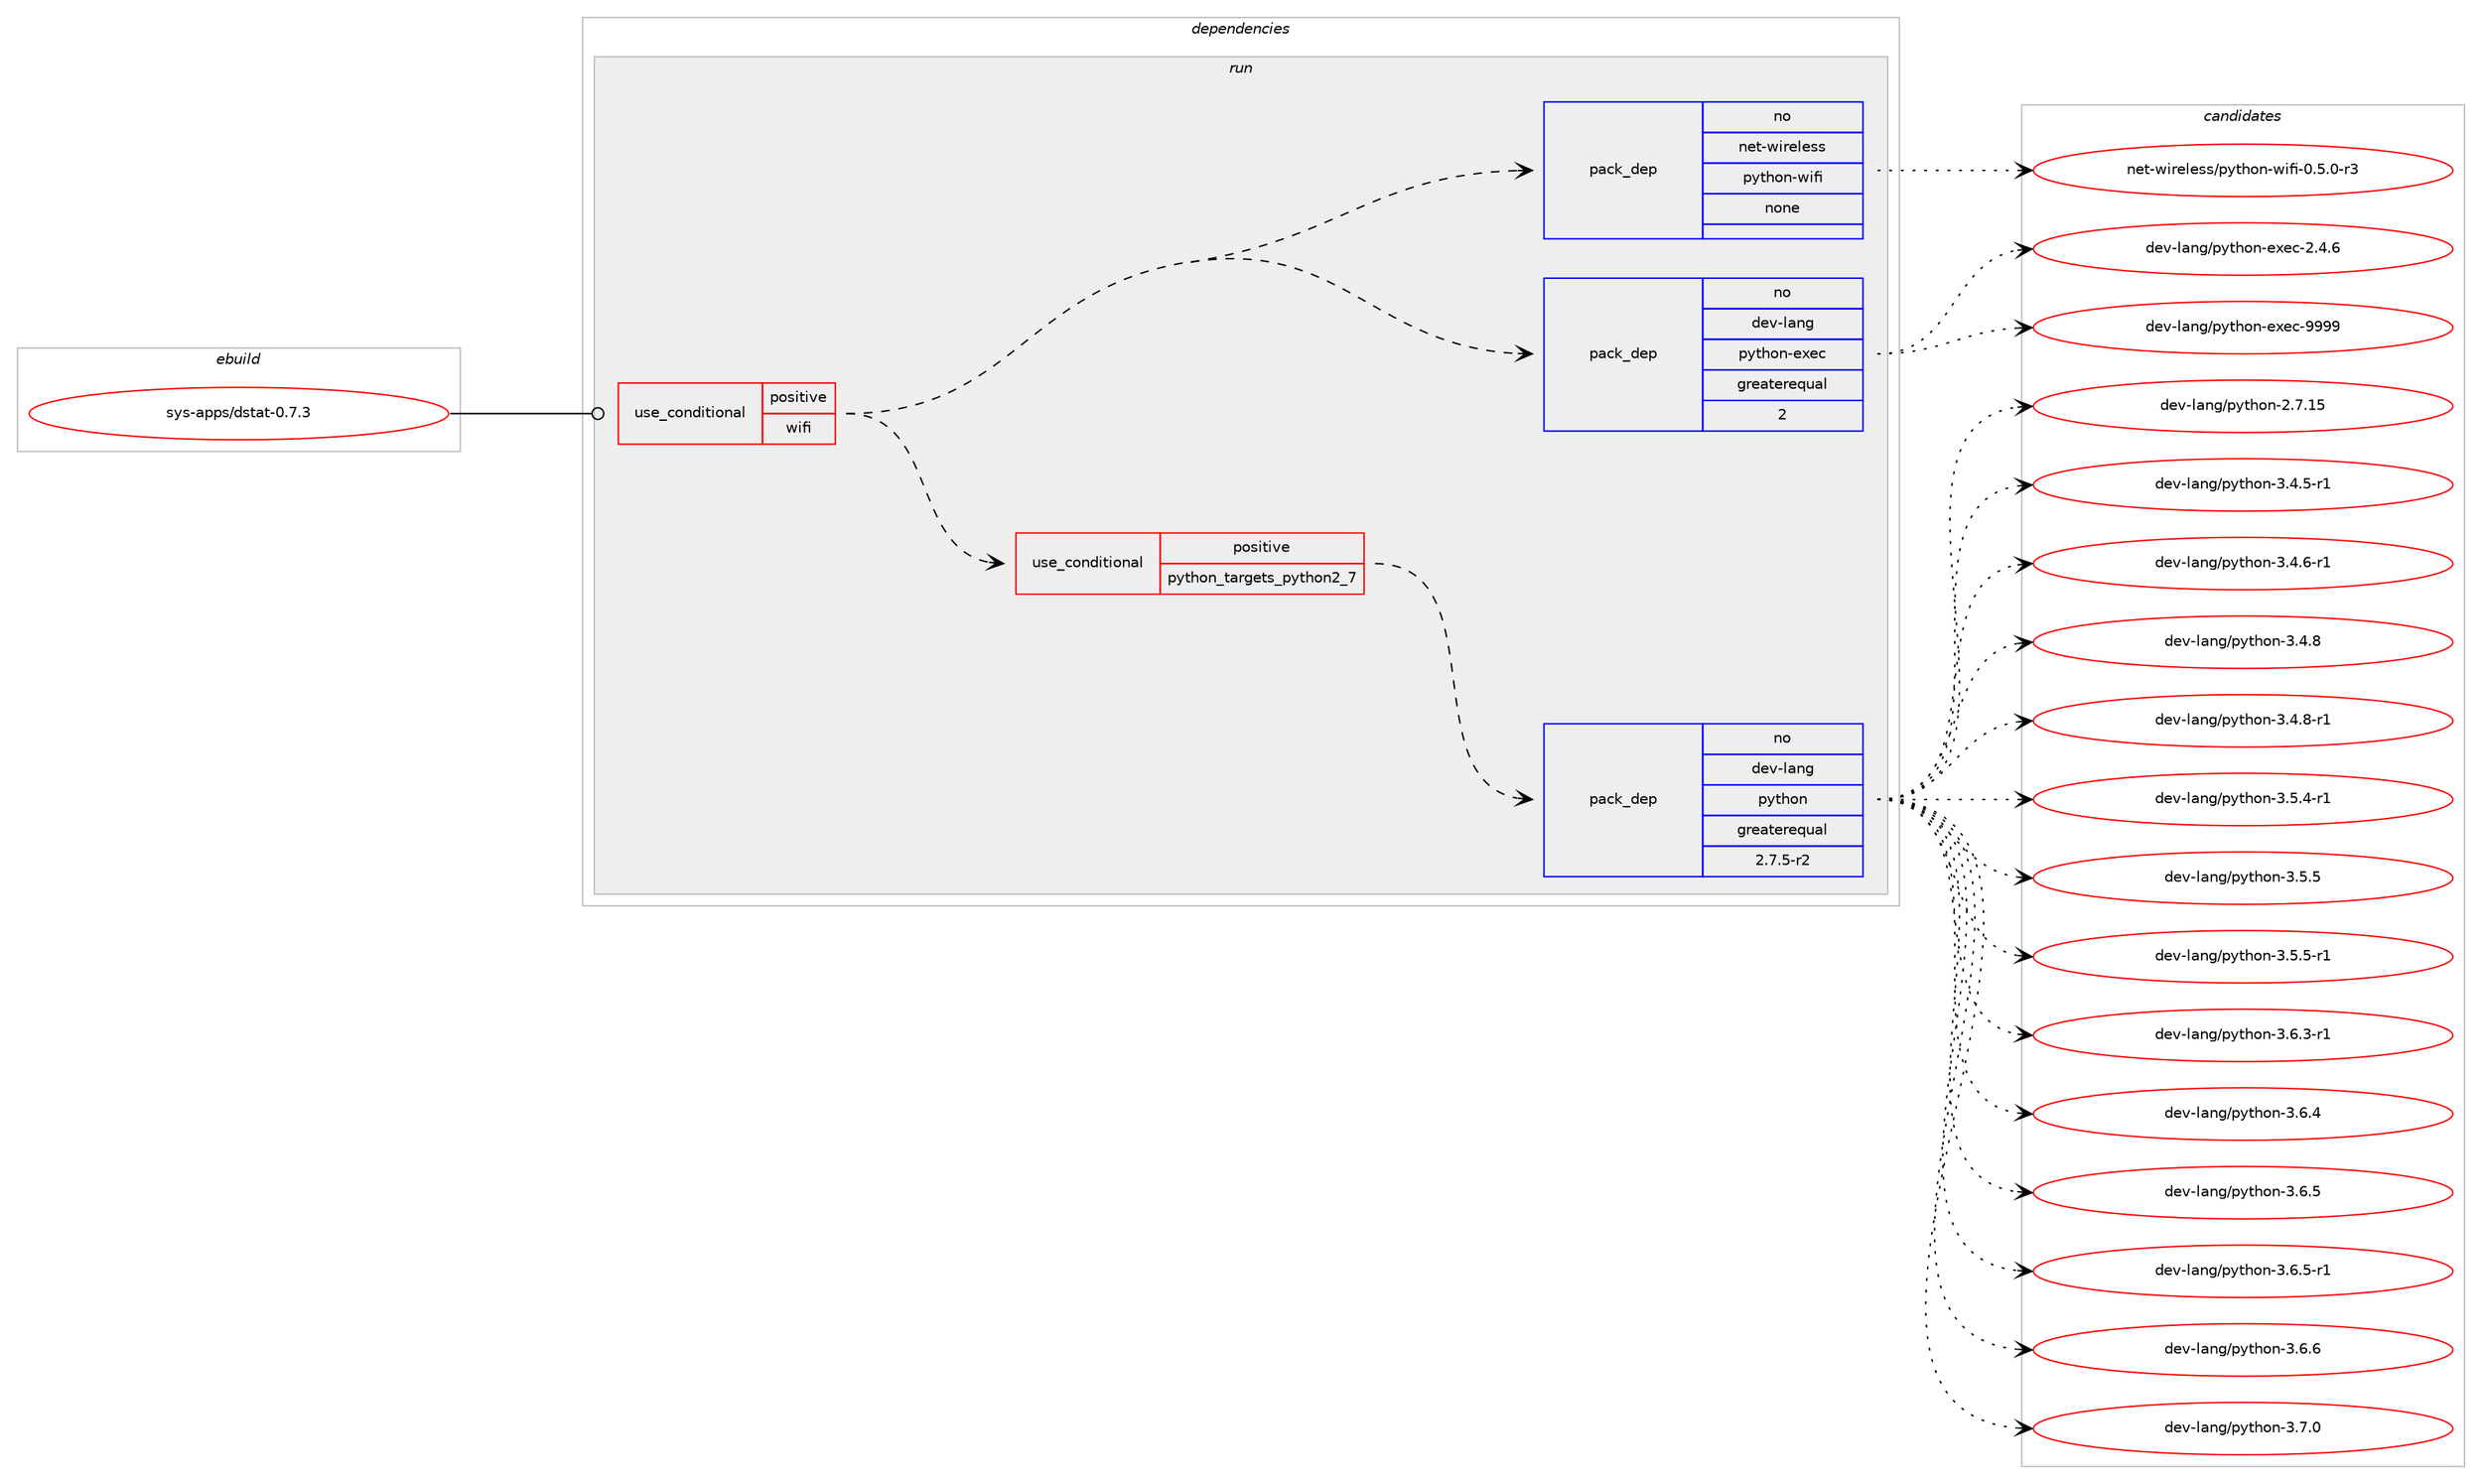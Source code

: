 digraph prolog {

# *************
# Graph options
# *************

newrank=true;
concentrate=true;
compound=true;
graph [rankdir=LR,fontname=Helvetica,fontsize=10,ranksep=1.5];#, ranksep=2.5, nodesep=0.2];
edge  [arrowhead=vee];
node  [fontname=Helvetica,fontsize=10];

# **********
# The ebuild
# **********

subgraph cluster_leftcol {
color=gray;
rank=same;
label=<<i>ebuild</i>>;
id [label="sys-apps/dstat-0.7.3", color=red, width=4, href="../sys-apps/dstat-0.7.3.svg"];
}

# ****************
# The dependencies
# ****************

subgraph cluster_midcol {
color=gray;
label=<<i>dependencies</i>>;
subgraph cluster_compile {
fillcolor="#eeeeee";
style=filled;
label=<<i>compile</i>>;
}
subgraph cluster_compileandrun {
fillcolor="#eeeeee";
style=filled;
label=<<i>compile and run</i>>;
}
subgraph cluster_run {
fillcolor="#eeeeee";
style=filled;
label=<<i>run</i>>;
subgraph cond1012 {
dependency6610 [label=<<TABLE BORDER="0" CELLBORDER="1" CELLSPACING="0" CELLPADDING="4"><TR><TD ROWSPAN="3" CELLPADDING="10">use_conditional</TD></TR><TR><TD>positive</TD></TR><TR><TD>wifi</TD></TR></TABLE>>, shape=none, color=red];
subgraph cond1013 {
dependency6611 [label=<<TABLE BORDER="0" CELLBORDER="1" CELLSPACING="0" CELLPADDING="4"><TR><TD ROWSPAN="3" CELLPADDING="10">use_conditional</TD></TR><TR><TD>positive</TD></TR><TR><TD>python_targets_python2_7</TD></TR></TABLE>>, shape=none, color=red];
subgraph pack5454 {
dependency6612 [label=<<TABLE BORDER="0" CELLBORDER="1" CELLSPACING="0" CELLPADDING="4" WIDTH="220"><TR><TD ROWSPAN="6" CELLPADDING="30">pack_dep</TD></TR><TR><TD WIDTH="110">no</TD></TR><TR><TD>dev-lang</TD></TR><TR><TD>python</TD></TR><TR><TD>greaterequal</TD></TR><TR><TD>2.7.5-r2</TD></TR></TABLE>>, shape=none, color=blue];
}
dependency6611:e -> dependency6612:w [weight=20,style="dashed",arrowhead="vee"];
}
dependency6610:e -> dependency6611:w [weight=20,style="dashed",arrowhead="vee"];
subgraph pack5455 {
dependency6613 [label=<<TABLE BORDER="0" CELLBORDER="1" CELLSPACING="0" CELLPADDING="4" WIDTH="220"><TR><TD ROWSPAN="6" CELLPADDING="30">pack_dep</TD></TR><TR><TD WIDTH="110">no</TD></TR><TR><TD>dev-lang</TD></TR><TR><TD>python-exec</TD></TR><TR><TD>greaterequal</TD></TR><TR><TD>2</TD></TR></TABLE>>, shape=none, color=blue];
}
dependency6610:e -> dependency6613:w [weight=20,style="dashed",arrowhead="vee"];
subgraph pack5456 {
dependency6614 [label=<<TABLE BORDER="0" CELLBORDER="1" CELLSPACING="0" CELLPADDING="4" WIDTH="220"><TR><TD ROWSPAN="6" CELLPADDING="30">pack_dep</TD></TR><TR><TD WIDTH="110">no</TD></TR><TR><TD>net-wireless</TD></TR><TR><TD>python-wifi</TD></TR><TR><TD>none</TD></TR><TR><TD></TD></TR></TABLE>>, shape=none, color=blue];
}
dependency6610:e -> dependency6614:w [weight=20,style="dashed",arrowhead="vee"];
}
id:e -> dependency6610:w [weight=20,style="solid",arrowhead="odot"];
}
}

# **************
# The candidates
# **************

subgraph cluster_choices {
rank=same;
color=gray;
label=<<i>candidates</i>>;

subgraph choice5454 {
color=black;
nodesep=1;
choice10010111845108971101034711212111610411111045504655464953 [label="dev-lang/python-2.7.15", color=red, width=4,href="../dev-lang/python-2.7.15.svg"];
choice1001011184510897110103471121211161041111104551465246534511449 [label="dev-lang/python-3.4.5-r1", color=red, width=4,href="../dev-lang/python-3.4.5-r1.svg"];
choice1001011184510897110103471121211161041111104551465246544511449 [label="dev-lang/python-3.4.6-r1", color=red, width=4,href="../dev-lang/python-3.4.6-r1.svg"];
choice100101118451089711010347112121116104111110455146524656 [label="dev-lang/python-3.4.8", color=red, width=4,href="../dev-lang/python-3.4.8.svg"];
choice1001011184510897110103471121211161041111104551465246564511449 [label="dev-lang/python-3.4.8-r1", color=red, width=4,href="../dev-lang/python-3.4.8-r1.svg"];
choice1001011184510897110103471121211161041111104551465346524511449 [label="dev-lang/python-3.5.4-r1", color=red, width=4,href="../dev-lang/python-3.5.4-r1.svg"];
choice100101118451089711010347112121116104111110455146534653 [label="dev-lang/python-3.5.5", color=red, width=4,href="../dev-lang/python-3.5.5.svg"];
choice1001011184510897110103471121211161041111104551465346534511449 [label="dev-lang/python-3.5.5-r1", color=red, width=4,href="../dev-lang/python-3.5.5-r1.svg"];
choice1001011184510897110103471121211161041111104551465446514511449 [label="dev-lang/python-3.6.3-r1", color=red, width=4,href="../dev-lang/python-3.6.3-r1.svg"];
choice100101118451089711010347112121116104111110455146544652 [label="dev-lang/python-3.6.4", color=red, width=4,href="../dev-lang/python-3.6.4.svg"];
choice100101118451089711010347112121116104111110455146544653 [label="dev-lang/python-3.6.5", color=red, width=4,href="../dev-lang/python-3.6.5.svg"];
choice1001011184510897110103471121211161041111104551465446534511449 [label="dev-lang/python-3.6.5-r1", color=red, width=4,href="../dev-lang/python-3.6.5-r1.svg"];
choice100101118451089711010347112121116104111110455146544654 [label="dev-lang/python-3.6.6", color=red, width=4,href="../dev-lang/python-3.6.6.svg"];
choice100101118451089711010347112121116104111110455146554648 [label="dev-lang/python-3.7.0", color=red, width=4,href="../dev-lang/python-3.7.0.svg"];
dependency6612:e -> choice10010111845108971101034711212111610411111045504655464953:w [style=dotted,weight="100"];
dependency6612:e -> choice1001011184510897110103471121211161041111104551465246534511449:w [style=dotted,weight="100"];
dependency6612:e -> choice1001011184510897110103471121211161041111104551465246544511449:w [style=dotted,weight="100"];
dependency6612:e -> choice100101118451089711010347112121116104111110455146524656:w [style=dotted,weight="100"];
dependency6612:e -> choice1001011184510897110103471121211161041111104551465246564511449:w [style=dotted,weight="100"];
dependency6612:e -> choice1001011184510897110103471121211161041111104551465346524511449:w [style=dotted,weight="100"];
dependency6612:e -> choice100101118451089711010347112121116104111110455146534653:w [style=dotted,weight="100"];
dependency6612:e -> choice1001011184510897110103471121211161041111104551465346534511449:w [style=dotted,weight="100"];
dependency6612:e -> choice1001011184510897110103471121211161041111104551465446514511449:w [style=dotted,weight="100"];
dependency6612:e -> choice100101118451089711010347112121116104111110455146544652:w [style=dotted,weight="100"];
dependency6612:e -> choice100101118451089711010347112121116104111110455146544653:w [style=dotted,weight="100"];
dependency6612:e -> choice1001011184510897110103471121211161041111104551465446534511449:w [style=dotted,weight="100"];
dependency6612:e -> choice100101118451089711010347112121116104111110455146544654:w [style=dotted,weight="100"];
dependency6612:e -> choice100101118451089711010347112121116104111110455146554648:w [style=dotted,weight="100"];
}
subgraph choice5455 {
color=black;
nodesep=1;
choice1001011184510897110103471121211161041111104510112010199455046524654 [label="dev-lang/python-exec-2.4.6", color=red, width=4,href="../dev-lang/python-exec-2.4.6.svg"];
choice10010111845108971101034711212111610411111045101120101994557575757 [label="dev-lang/python-exec-9999", color=red, width=4,href="../dev-lang/python-exec-9999.svg"];
dependency6613:e -> choice1001011184510897110103471121211161041111104510112010199455046524654:w [style=dotted,weight="100"];
dependency6613:e -> choice10010111845108971101034711212111610411111045101120101994557575757:w [style=dotted,weight="100"];
}
subgraph choice5456 {
color=black;
nodesep=1;
choice1101011164511910511410110810111511547112121116104111110451191051021054548465346484511451 [label="net-wireless/python-wifi-0.5.0-r3", color=red, width=4,href="../net-wireless/python-wifi-0.5.0-r3.svg"];
dependency6614:e -> choice1101011164511910511410110810111511547112121116104111110451191051021054548465346484511451:w [style=dotted,weight="100"];
}
}

}
